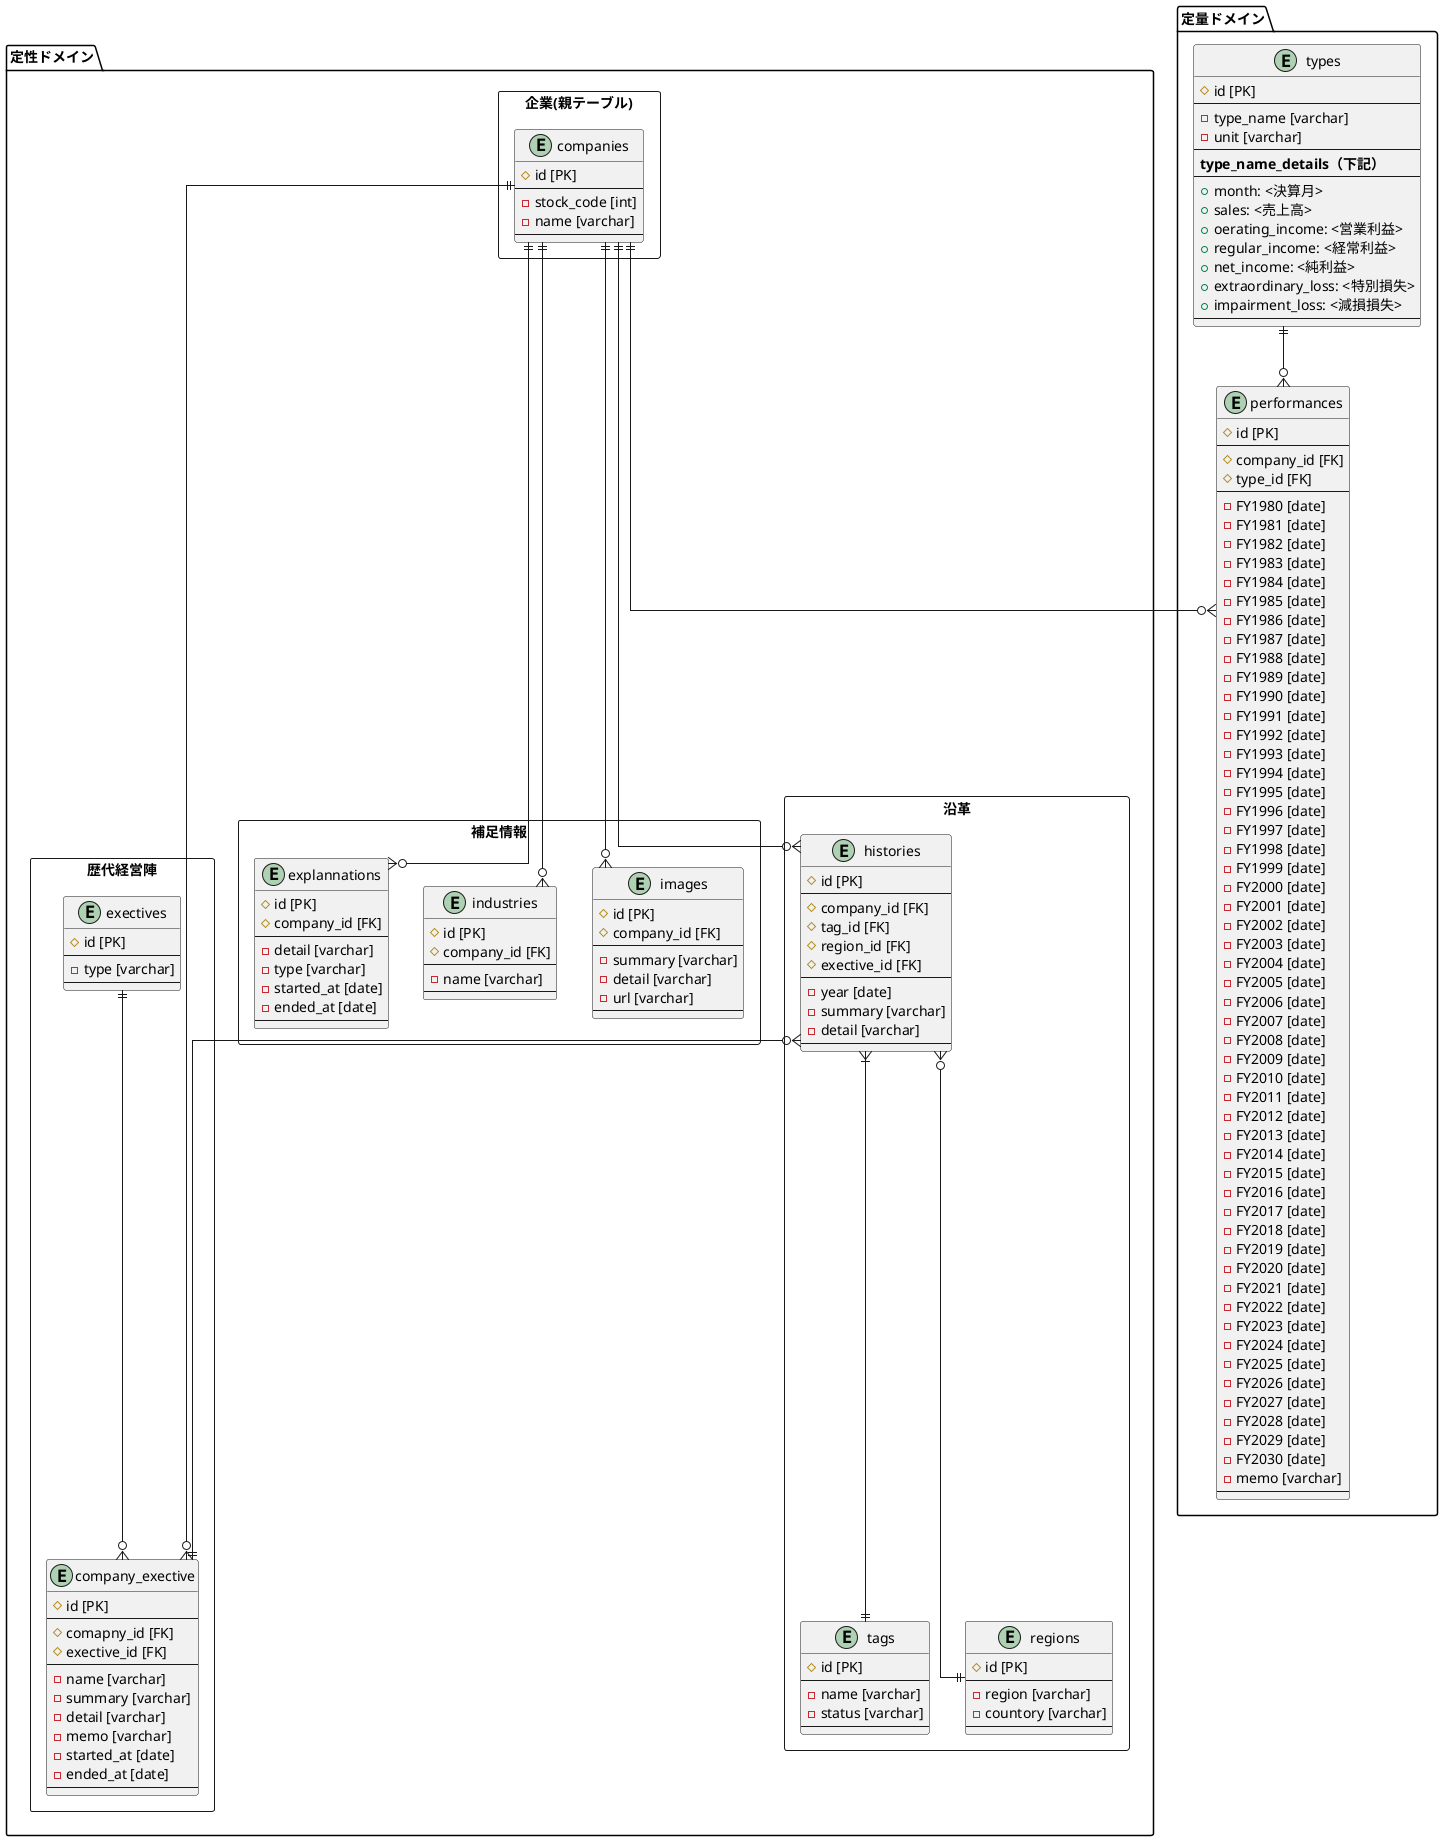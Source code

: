 @startuml

' avoid problems with angled crows feet
skinparam linetype ortho

package 定性ドメイン {
    package 企業(親テーブル) <<Rectangle>> {
        entity "companies" {
            # id [PK]
            --
            - stock_code [int]
            - name [varchar]
            --
        }
    }

    package 沿革 <<Rectangle>> {
        entity "histories" {
            # id [PK]
            --
            # company_id [FK]
            # tag_id [FK]
            # region_id [FK]
            # exective_id [FK]
            --
            - year [date]
            - summary [varchar]
            - detail [varchar]
            --
        }

        entity "tags" {
            # id [PK]
            --
            - name [varchar]
            - status [varchar]
            --
        }

        entity "regions" {
            # id [PK]
            --
            - region [varchar]
            - countory [varchar]
            --
        }
    }

    package  歴代経営陣 <<Rectangle>> {
        entity "exectives" {
            # id [PK]
            --
            - type [varchar]
            --
        }

        entity "company_exective" {
            # id [PK]
            --
            # comapny_id [FK]
            # exective_id [FK]
            --
            - name [varchar]
            - summary [varchar]
            - detail [varchar]
            - memo [varchar]
            - started_at [date]
            - ended_at [date]
            --
        }
    }

    package 補足情報 <<Rectangle>> {
        entity "images" {
            # id [PK]
            # company_id [FK]
            --
            - summary [varchar]
            - detail [varchar]
            - url [varchar]
            --
        }

        entity "industries" {
            # id [PK]
            # company_id [FK]
            --
            - name [varchar]
            --
        }

        entity "explannations" {
            # id [PK]
            # company_id [FK]
            --
            - detail [varchar]
            - type [varchar]
            - started_at [date]
            - ended_at [date]
            --
        }
    }
}

package 定量ドメイン {
    entity "performances" {
        # id [PK]
        --
        # company_id [FK]
        # type_id [FK]
        --
        - FY1980 [date]
        - FY1981 [date]
        - FY1982 [date]
        - FY1983 [date]
        - FY1984 [date]
        - FY1985 [date]
        - FY1986 [date]
        - FY1987 [date]
        - FY1988 [date]
        - FY1989 [date]
        - FY1990 [date]
        - FY1991 [date]
        - FY1992 [date]
        - FY1993 [date]
        - FY1994 [date]
        - FY1995 [date]
        - FY1996 [date]
        - FY1997 [date]
        - FY1998 [date]
        - FY1999 [date]
        - FY2000 [date]
        - FY2001 [date]
        - FY2002 [date]
        - FY2003 [date]
        - FY2004 [date]
        - FY2005 [date]
        - FY2006 [date]
        - FY2007 [date]
        - FY2008 [date]
        - FY2009 [date]
        - FY2010 [date]
        - FY2011 [date]
        - FY2012 [date]
        - FY2013 [date]
        - FY2014 [date]
        - FY2015 [date]
        - FY2016 [date]
        - FY2017 [date]
        - FY2018 [date]
        - FY2019 [date]
        - FY2020 [date]
        - FY2021 [date]
        - FY2022 [date]
        - FY2023 [date]
        - FY2024 [date]
        - FY2025 [date]
        - FY2026 [date]
        - FY2027 [date]
        - FY2028 [date]
        - FY2029 [date]
        - FY2030 [date]
        - memo [varchar]
        --
    }

    entity "types" {
        # id [PK]
        --
        - type_name [varchar]
        - unit [varchar]
        --
        <b>type_name_details（下記）</b>
        --
        + month: <決算月>
        + sales: <売上高>
        + oerating_income: <営業利益>
        + regular_income: <経常利益>
        + net_income: <純利益>
        + extraordinary_loss: <特別損失>
        + impairment_loss: <減損損失>
        --
    }
}

companies ||--o{ performances
companies ||--o{ histories
companies ||--o{ company_exective
companies ||--o{ industries
companies ||--o{ images
companies ||--o{ explannations
histories }o--|| company_exective
histories }|--|| tags
histories }o--|| regions
exectives ||--o{ company_exective
types ||--o{ performances
@enduml